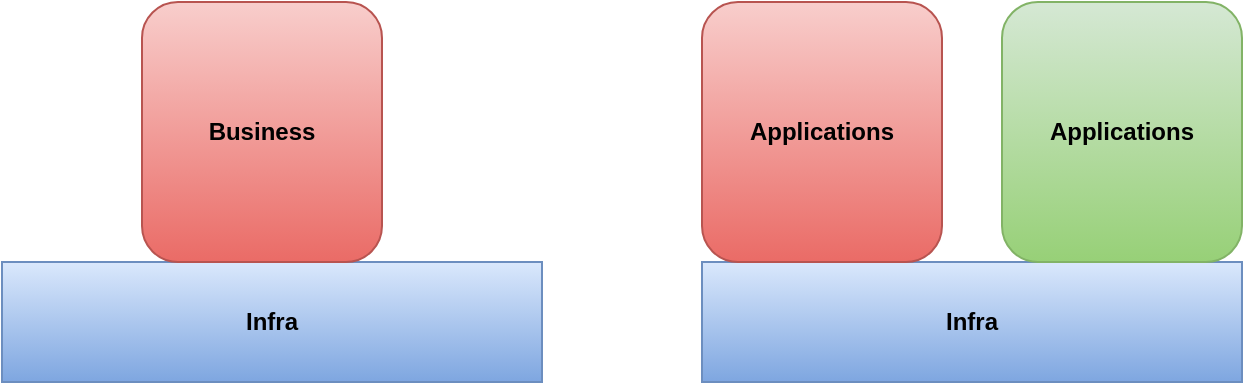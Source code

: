 <mxfile version="24.3.0" type="device">
  <diagram name="Page-1" id="SpqTQBagh4jZzFkEj92g">
    <mxGraphModel dx="1050" dy="583" grid="1" gridSize="10" guides="1" tooltips="1" connect="1" arrows="1" fold="1" page="1" pageScale="1" pageWidth="850" pageHeight="1100" math="0" shadow="0">
      <root>
        <mxCell id="0" />
        <mxCell id="1" parent="0" />
        <mxCell id="8atCX_y607Qjrb-xUOBk-1" value="&lt;b&gt;Infra&lt;/b&gt;" style="rounded=0;whiteSpace=wrap;html=1;fillColor=#dae8fc;gradientColor=#7ea6e0;strokeColor=#6c8ebf;" vertex="1" parent="1">
          <mxGeometry x="20" y="280" width="270" height="60" as="geometry" />
        </mxCell>
        <mxCell id="8atCX_y607Qjrb-xUOBk-2" value="&lt;b&gt;Business&lt;/b&gt;" style="rounded=1;whiteSpace=wrap;html=1;fillColor=#f8cecc;gradientColor=#ea6b66;strokeColor=#b85450;" vertex="1" parent="1">
          <mxGeometry x="90" y="150" width="120" height="130" as="geometry" />
        </mxCell>
        <mxCell id="8atCX_y607Qjrb-xUOBk-3" value="&lt;b&gt;Infra&lt;/b&gt;" style="rounded=0;whiteSpace=wrap;html=1;fillColor=#dae8fc;gradientColor=#7ea6e0;strokeColor=#6c8ebf;" vertex="1" parent="1">
          <mxGeometry x="370" y="280" width="270" height="60" as="geometry" />
        </mxCell>
        <mxCell id="8atCX_y607Qjrb-xUOBk-4" value="&lt;b&gt;Applications&lt;/b&gt;" style="rounded=1;whiteSpace=wrap;html=1;fillColor=#f8cecc;gradientColor=#ea6b66;strokeColor=#b85450;" vertex="1" parent="1">
          <mxGeometry x="370" y="150" width="120" height="130" as="geometry" />
        </mxCell>
        <mxCell id="8atCX_y607Qjrb-xUOBk-5" value="&lt;b&gt;Applications&lt;/b&gt;" style="rounded=1;whiteSpace=wrap;html=1;fillColor=#d5e8d4;gradientColor=#97d077;strokeColor=#82b366;" vertex="1" parent="1">
          <mxGeometry x="520" y="150" width="120" height="130" as="geometry" />
        </mxCell>
      </root>
    </mxGraphModel>
  </diagram>
</mxfile>
